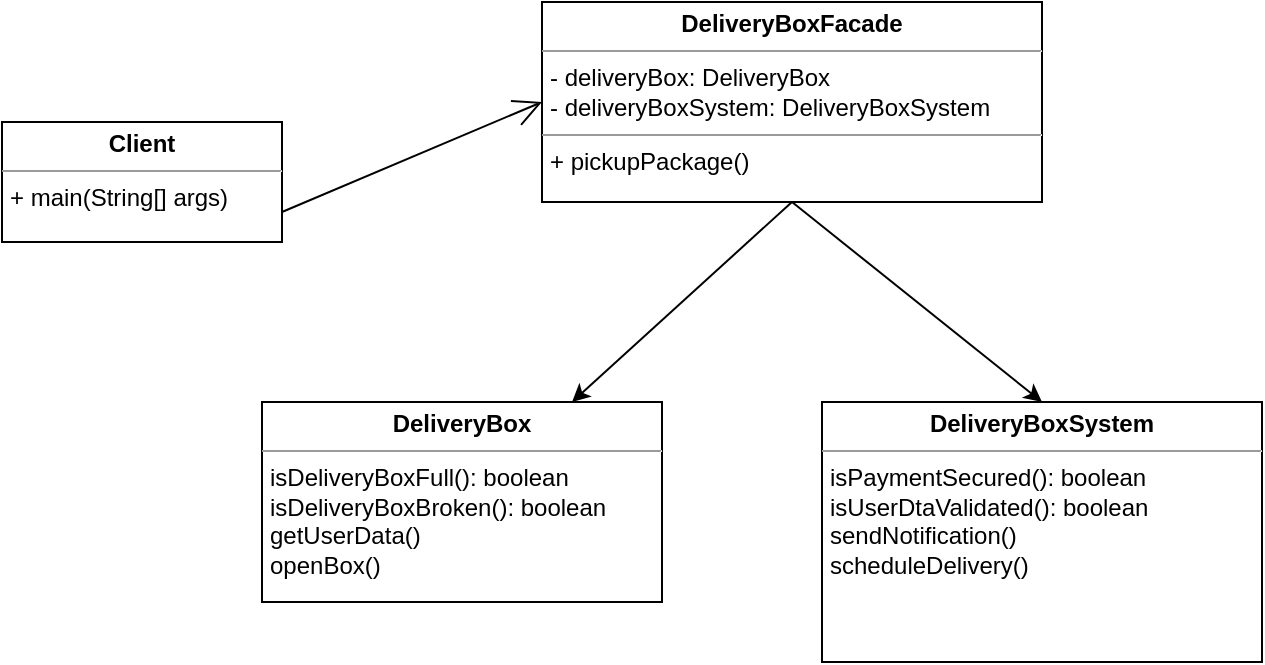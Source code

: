 <mxfile version="12.1.3" type="google" pages="1"><diagram id="MY2v0vUELNErxKiUKd_N" name="Page-1"><mxGraphModel dx="1422" dy="687" grid="1" gridSize="10" guides="1" tooltips="1" connect="1" arrows="1" fold="1" page="1" pageScale="1" pageWidth="827" pageHeight="1169" math="0" shadow="0"><root><mxCell id="0"/><mxCell id="1" parent="0"/><mxCell id="rI1YsdXbyw3pwnlaQNEe-5" value="&lt;p style=&quot;margin: 0px ; margin-top: 4px ; text-align: center&quot;&gt;&lt;b&gt;DeliveryBox&lt;/b&gt;&lt;/p&gt;&lt;hr size=&quot;1&quot;&gt;&lt;p style=&quot;margin: 0px ; margin-left: 4px&quot;&gt;&lt;/p&gt;&lt;p style=&quot;margin: 0px ; margin-left: 4px&quot;&gt;isDeliveryBoxFull(): boolean&lt;/p&gt;&lt;p style=&quot;margin: 0px ; margin-left: 4px&quot;&gt;isDeliveryBoxBroken(): boolean&lt;/p&gt;&lt;p style=&quot;margin: 0px ; margin-left: 4px&quot;&gt;getUserData()&lt;/p&gt;&lt;p style=&quot;margin: 0px ; margin-left: 4px&quot;&gt;openBox()&lt;/p&gt;" style="verticalAlign=top;align=left;overflow=fill;fontSize=12;fontFamily=Helvetica;html=1;" vertex="1" parent="1"><mxGeometry x="170" y="220" width="200" height="100" as="geometry"/></mxCell><mxCell id="rI1YsdXbyw3pwnlaQNEe-6" value="&lt;p style=&quot;margin: 0px ; margin-top: 4px ; text-align: center&quot;&gt;&lt;b&gt;DeliveryBoxSystem&lt;/b&gt;&lt;/p&gt;&lt;hr size=&quot;1&quot;&gt;&lt;p style=&quot;margin: 0px ; margin-left: 4px&quot;&gt;&lt;/p&gt;&lt;p style=&quot;margin: 0px ; margin-left: 4px&quot;&gt;isPaymentSecured(): boolean&lt;/p&gt;&lt;p style=&quot;margin: 0px ; margin-left: 4px&quot;&gt;isUserDtaValidated(): boolean&lt;/p&gt;&lt;p style=&quot;margin: 0px ; margin-left: 4px&quot;&gt;sendNotification()&lt;/p&gt;&lt;p style=&quot;margin: 0px ; margin-left: 4px&quot;&gt;scheduleDelivery()&lt;/p&gt;" style="verticalAlign=top;align=left;overflow=fill;fontSize=12;fontFamily=Helvetica;html=1;" vertex="1" parent="1"><mxGeometry x="450" y="220" width="220" height="130" as="geometry"/></mxCell><mxCell id="rI1YsdXbyw3pwnlaQNEe-10" style="rounded=0;orthogonalLoop=1;jettySize=auto;html=1;exitX=0.5;exitY=1;exitDx=0;exitDy=0;" edge="1" parent="1" source="rI1YsdXbyw3pwnlaQNEe-7" target="rI1YsdXbyw3pwnlaQNEe-5"><mxGeometry relative="1" as="geometry"/></mxCell><mxCell id="rI1YsdXbyw3pwnlaQNEe-11" style="edgeStyle=none;rounded=0;orthogonalLoop=1;jettySize=auto;html=1;exitX=0.5;exitY=1;exitDx=0;exitDy=0;entryX=0.5;entryY=0;entryDx=0;entryDy=0;" edge="1" parent="1" source="rI1YsdXbyw3pwnlaQNEe-7" target="rI1YsdXbyw3pwnlaQNEe-6"><mxGeometry relative="1" as="geometry"/></mxCell><mxCell id="rI1YsdXbyw3pwnlaQNEe-7" value="&lt;p style=&quot;margin: 0px ; margin-top: 4px ; text-align: center&quot;&gt;&lt;b&gt;DeliveryBoxFacade&lt;/b&gt;&lt;/p&gt;&lt;hr size=&quot;1&quot;&gt;&lt;p style=&quot;margin: 0px ; margin-left: 4px&quot;&gt;- deliveryBox: DeliveryBox&lt;/p&gt;&lt;p style=&quot;margin: 0px ; margin-left: 4px&quot;&gt;- deliveryBoxSystem: DeliveryBoxSystem&lt;/p&gt;&lt;hr size=&quot;1&quot;&gt;&lt;p style=&quot;margin: 0px ; margin-left: 4px&quot;&gt;+ pickupPackage()&lt;/p&gt;&lt;p style=&quot;margin: 0px ; margin-left: 4px&quot;&gt;&lt;br&gt;&lt;/p&gt;" style="verticalAlign=top;align=left;overflow=fill;fontSize=12;fontFamily=Helvetica;html=1;" vertex="1" parent="1"><mxGeometry x="310" y="20" width="250" height="100" as="geometry"/></mxCell><mxCell id="rI1YsdXbyw3pwnlaQNEe-8" value="&lt;p style=&quot;margin: 0px ; margin-top: 4px ; text-align: center&quot;&gt;&lt;b&gt;Client&lt;/b&gt;&lt;/p&gt;&lt;hr size=&quot;1&quot;&gt;&lt;p style=&quot;margin: 0px ; margin-left: 4px&quot;&gt;&lt;/p&gt;&lt;p style=&quot;margin: 0px ; margin-left: 4px&quot;&gt;+ main(String[] args)&lt;/p&gt;" style="verticalAlign=top;align=left;overflow=fill;fontSize=12;fontFamily=Helvetica;html=1;" vertex="1" parent="1"><mxGeometry x="40" y="80" width="140" height="60" as="geometry"/></mxCell><mxCell id="rI1YsdXbyw3pwnlaQNEe-9" value="" style="endArrow=open;endFill=1;endSize=12;html=1;exitX=1;exitY=0.75;exitDx=0;exitDy=0;entryX=0;entryY=0.5;entryDx=0;entryDy=0;" edge="1" parent="1" source="rI1YsdXbyw3pwnlaQNEe-8" target="rI1YsdXbyw3pwnlaQNEe-7"><mxGeometry width="160" relative="1" as="geometry"><mxPoint x="240" y="160" as="sourcePoint"/><mxPoint x="400" y="160" as="targetPoint"/></mxGeometry></mxCell></root></mxGraphModel></diagram></mxfile>